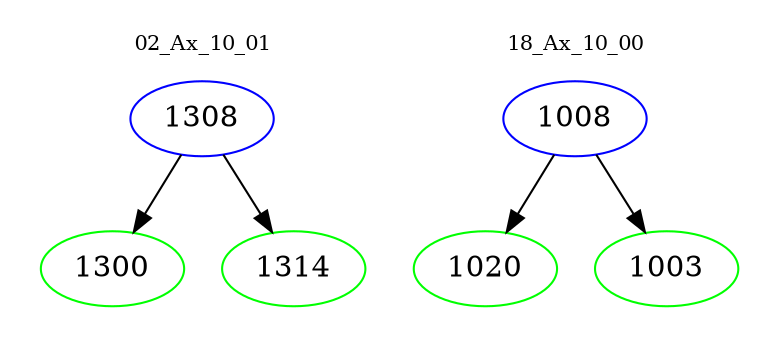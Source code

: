 digraph{
subgraph cluster_0 {
color = white
label = "02_Ax_10_01";
fontsize=10;
T0_1308 [label="1308", color="blue"]
T0_1308 -> T0_1300 [color="black"]
T0_1300 [label="1300", color="green"]
T0_1308 -> T0_1314 [color="black"]
T0_1314 [label="1314", color="green"]
}
subgraph cluster_1 {
color = white
label = "18_Ax_10_00";
fontsize=10;
T1_1008 [label="1008", color="blue"]
T1_1008 -> T1_1020 [color="black"]
T1_1020 [label="1020", color="green"]
T1_1008 -> T1_1003 [color="black"]
T1_1003 [label="1003", color="green"]
}
}
